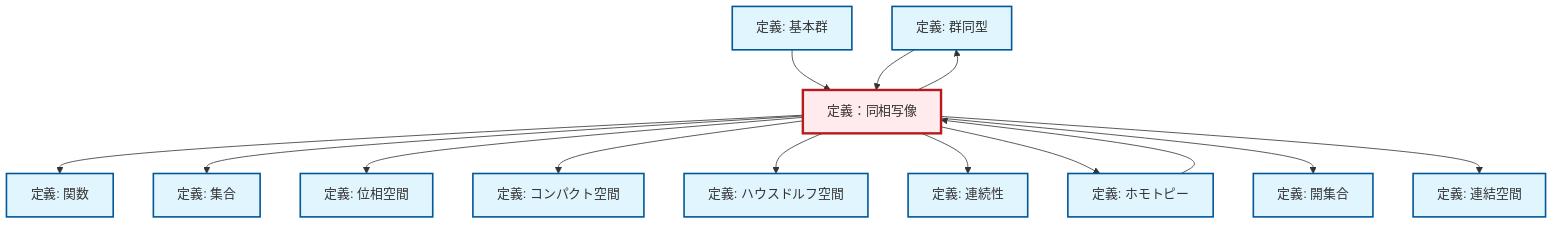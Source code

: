 graph TD
    classDef definition fill:#e1f5fe,stroke:#01579b,stroke-width:2px
    classDef theorem fill:#f3e5f5,stroke:#4a148c,stroke-width:2px
    classDef axiom fill:#fff3e0,stroke:#e65100,stroke-width:2px
    classDef example fill:#e8f5e9,stroke:#1b5e20,stroke-width:2px
    classDef current fill:#ffebee,stroke:#b71c1c,stroke-width:3px
    def-open-set["定義: 開集合"]:::definition
    def-connected["定義: 連結空間"]:::definition
    def-function["定義: 関数"]:::definition
    def-continuity["定義: 連続性"]:::definition
    def-isomorphism["定義: 群同型"]:::definition
    def-set["定義: 集合"]:::definition
    def-compact["定義: コンパクト空間"]:::definition
    def-homeomorphism["定義：同相写像"]:::definition
    def-topological-space["定義: 位相空間"]:::definition
    def-hausdorff["定義: ハウスドルフ空間"]:::definition
    def-homotopy["定義: ホモトピー"]:::definition
    def-fundamental-group["定義: 基本群"]:::definition
    def-homeomorphism --> def-function
    def-homeomorphism --> def-set
    def-fundamental-group --> def-homeomorphism
    def-isomorphism --> def-homeomorphism
    def-homeomorphism --> def-topological-space
    def-homeomorphism --> def-compact
    def-homeomorphism --> def-isomorphism
    def-homotopy --> def-homeomorphism
    def-homeomorphism --> def-hausdorff
    def-homeomorphism --> def-continuity
    def-homeomorphism --> def-homotopy
    def-homeomorphism --> def-open-set
    def-homeomorphism --> def-connected
    class def-homeomorphism current